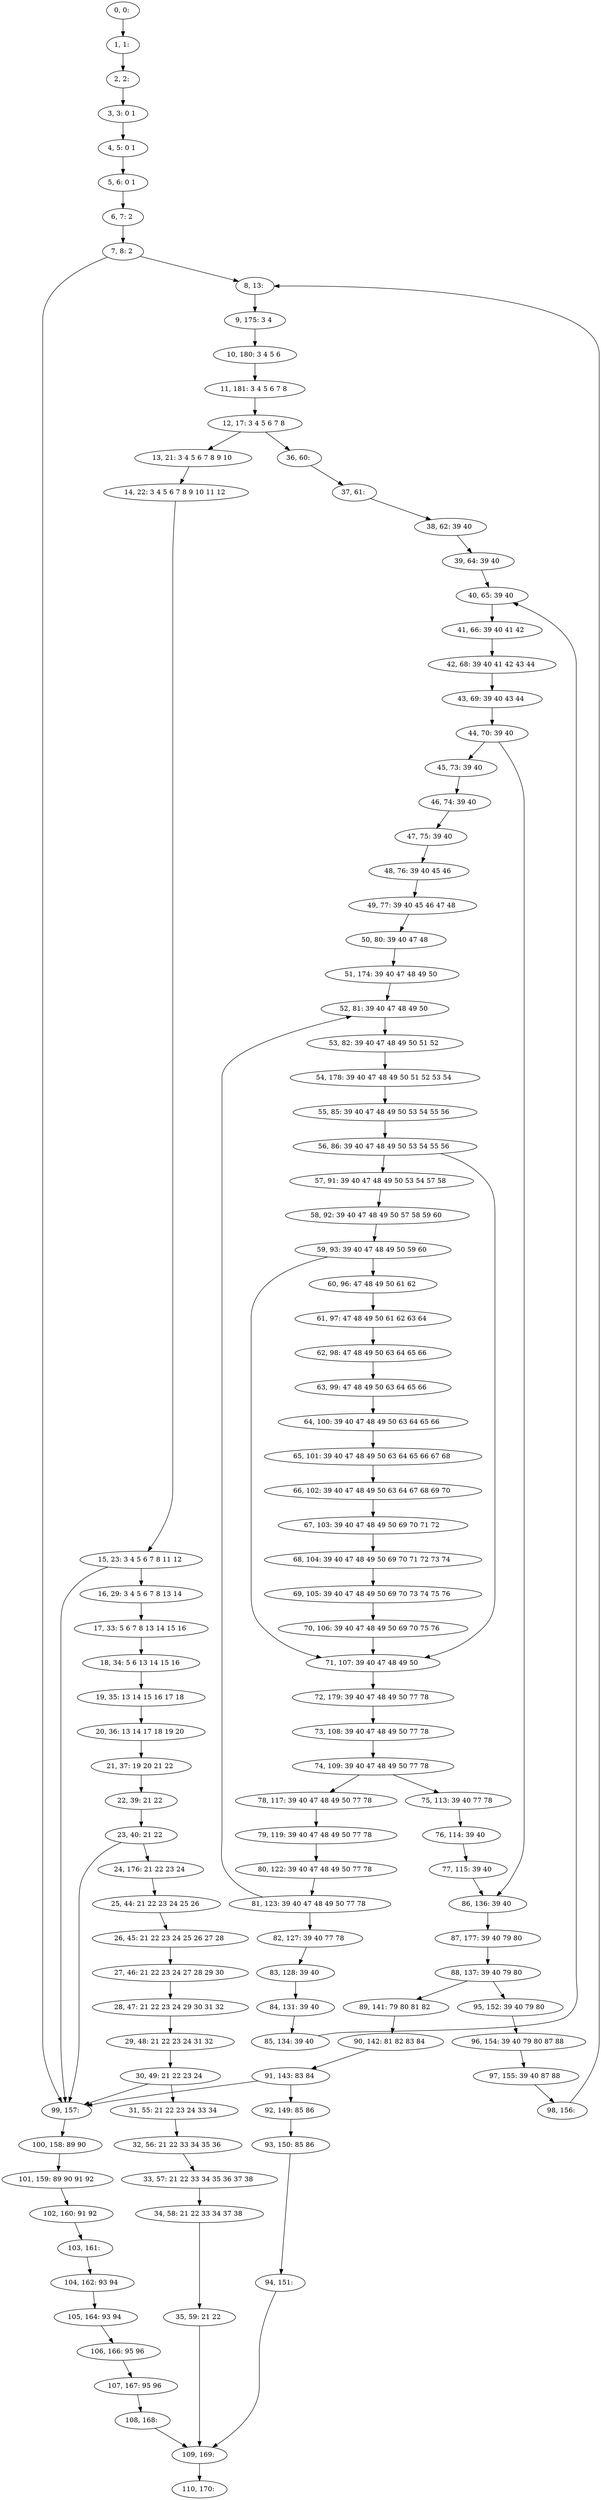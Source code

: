 digraph G {
0[label="0, 0: "];
1[label="1, 1: "];
2[label="2, 2: "];
3[label="3, 3: 0 1 "];
4[label="4, 5: 0 1 "];
5[label="5, 6: 0 1 "];
6[label="6, 7: 2 "];
7[label="7, 8: 2 "];
8[label="8, 13: "];
9[label="9, 175: 3 4 "];
10[label="10, 180: 3 4 5 6 "];
11[label="11, 181: 3 4 5 6 7 8 "];
12[label="12, 17: 3 4 5 6 7 8 "];
13[label="13, 21: 3 4 5 6 7 8 9 10 "];
14[label="14, 22: 3 4 5 6 7 8 9 10 11 12 "];
15[label="15, 23: 3 4 5 6 7 8 11 12 "];
16[label="16, 29: 3 4 5 6 7 8 13 14 "];
17[label="17, 33: 5 6 7 8 13 14 15 16 "];
18[label="18, 34: 5 6 13 14 15 16 "];
19[label="19, 35: 13 14 15 16 17 18 "];
20[label="20, 36: 13 14 17 18 19 20 "];
21[label="21, 37: 19 20 21 22 "];
22[label="22, 39: 21 22 "];
23[label="23, 40: 21 22 "];
24[label="24, 176: 21 22 23 24 "];
25[label="25, 44: 21 22 23 24 25 26 "];
26[label="26, 45: 21 22 23 24 25 26 27 28 "];
27[label="27, 46: 21 22 23 24 27 28 29 30 "];
28[label="28, 47: 21 22 23 24 29 30 31 32 "];
29[label="29, 48: 21 22 23 24 31 32 "];
30[label="30, 49: 21 22 23 24 "];
31[label="31, 55: 21 22 23 24 33 34 "];
32[label="32, 56: 21 22 33 34 35 36 "];
33[label="33, 57: 21 22 33 34 35 36 37 38 "];
34[label="34, 58: 21 22 33 34 37 38 "];
35[label="35, 59: 21 22 "];
36[label="36, 60: "];
37[label="37, 61: "];
38[label="38, 62: 39 40 "];
39[label="39, 64: 39 40 "];
40[label="40, 65: 39 40 "];
41[label="41, 66: 39 40 41 42 "];
42[label="42, 68: 39 40 41 42 43 44 "];
43[label="43, 69: 39 40 43 44 "];
44[label="44, 70: 39 40 "];
45[label="45, 73: 39 40 "];
46[label="46, 74: 39 40 "];
47[label="47, 75: 39 40 "];
48[label="48, 76: 39 40 45 46 "];
49[label="49, 77: 39 40 45 46 47 48 "];
50[label="50, 80: 39 40 47 48 "];
51[label="51, 174: 39 40 47 48 49 50 "];
52[label="52, 81: 39 40 47 48 49 50 "];
53[label="53, 82: 39 40 47 48 49 50 51 52 "];
54[label="54, 178: 39 40 47 48 49 50 51 52 53 54 "];
55[label="55, 85: 39 40 47 48 49 50 53 54 55 56 "];
56[label="56, 86: 39 40 47 48 49 50 53 54 55 56 "];
57[label="57, 91: 39 40 47 48 49 50 53 54 57 58 "];
58[label="58, 92: 39 40 47 48 49 50 57 58 59 60 "];
59[label="59, 93: 39 40 47 48 49 50 59 60 "];
60[label="60, 96: 47 48 49 50 61 62 "];
61[label="61, 97: 47 48 49 50 61 62 63 64 "];
62[label="62, 98: 47 48 49 50 63 64 65 66 "];
63[label="63, 99: 47 48 49 50 63 64 65 66 "];
64[label="64, 100: 39 40 47 48 49 50 63 64 65 66 "];
65[label="65, 101: 39 40 47 48 49 50 63 64 65 66 67 68 "];
66[label="66, 102: 39 40 47 48 49 50 63 64 67 68 69 70 "];
67[label="67, 103: 39 40 47 48 49 50 69 70 71 72 "];
68[label="68, 104: 39 40 47 48 49 50 69 70 71 72 73 74 "];
69[label="69, 105: 39 40 47 48 49 50 69 70 73 74 75 76 "];
70[label="70, 106: 39 40 47 48 49 50 69 70 75 76 "];
71[label="71, 107: 39 40 47 48 49 50 "];
72[label="72, 179: 39 40 47 48 49 50 77 78 "];
73[label="73, 108: 39 40 47 48 49 50 77 78 "];
74[label="74, 109: 39 40 47 48 49 50 77 78 "];
75[label="75, 113: 39 40 77 78 "];
76[label="76, 114: 39 40 "];
77[label="77, 115: 39 40 "];
78[label="78, 117: 39 40 47 48 49 50 77 78 "];
79[label="79, 119: 39 40 47 48 49 50 77 78 "];
80[label="80, 122: 39 40 47 48 49 50 77 78 "];
81[label="81, 123: 39 40 47 48 49 50 77 78 "];
82[label="82, 127: 39 40 77 78 "];
83[label="83, 128: 39 40 "];
84[label="84, 131: 39 40 "];
85[label="85, 134: 39 40 "];
86[label="86, 136: 39 40 "];
87[label="87, 177: 39 40 79 80 "];
88[label="88, 137: 39 40 79 80 "];
89[label="89, 141: 79 80 81 82 "];
90[label="90, 142: 81 82 83 84 "];
91[label="91, 143: 83 84 "];
92[label="92, 149: 85 86 "];
93[label="93, 150: 85 86 "];
94[label="94, 151: "];
95[label="95, 152: 39 40 79 80 "];
96[label="96, 154: 39 40 79 80 87 88 "];
97[label="97, 155: 39 40 87 88 "];
98[label="98, 156: "];
99[label="99, 157: "];
100[label="100, 158: 89 90 "];
101[label="101, 159: 89 90 91 92 "];
102[label="102, 160: 91 92 "];
103[label="103, 161: "];
104[label="104, 162: 93 94 "];
105[label="105, 164: 93 94 "];
106[label="106, 166: 95 96 "];
107[label="107, 167: 95 96 "];
108[label="108, 168: "];
109[label="109, 169: "];
110[label="110, 170: "];
0->1 ;
1->2 ;
2->3 ;
3->4 ;
4->5 ;
5->6 ;
6->7 ;
7->8 ;
7->99 ;
8->9 ;
9->10 ;
10->11 ;
11->12 ;
12->13 ;
12->36 ;
13->14 ;
14->15 ;
15->16 ;
15->99 ;
16->17 ;
17->18 ;
18->19 ;
19->20 ;
20->21 ;
21->22 ;
22->23 ;
23->24 ;
23->99 ;
24->25 ;
25->26 ;
26->27 ;
27->28 ;
28->29 ;
29->30 ;
30->31 ;
30->99 ;
31->32 ;
32->33 ;
33->34 ;
34->35 ;
35->109 ;
36->37 ;
37->38 ;
38->39 ;
39->40 ;
40->41 ;
41->42 ;
42->43 ;
43->44 ;
44->45 ;
44->86 ;
45->46 ;
46->47 ;
47->48 ;
48->49 ;
49->50 ;
50->51 ;
51->52 ;
52->53 ;
53->54 ;
54->55 ;
55->56 ;
56->57 ;
56->71 ;
57->58 ;
58->59 ;
59->60 ;
59->71 ;
60->61 ;
61->62 ;
62->63 ;
63->64 ;
64->65 ;
65->66 ;
66->67 ;
67->68 ;
68->69 ;
69->70 ;
70->71 ;
71->72 ;
72->73 ;
73->74 ;
74->75 ;
74->78 ;
75->76 ;
76->77 ;
77->86 ;
78->79 ;
79->80 ;
80->81 ;
81->82 ;
81->52 ;
82->83 ;
83->84 ;
84->85 ;
85->40 ;
86->87 ;
87->88 ;
88->89 ;
88->95 ;
89->90 ;
90->91 ;
91->92 ;
91->99 ;
92->93 ;
93->94 ;
94->109 ;
95->96 ;
96->97 ;
97->98 ;
98->8 ;
99->100 ;
100->101 ;
101->102 ;
102->103 ;
103->104 ;
104->105 ;
105->106 ;
106->107 ;
107->108 ;
108->109 ;
109->110 ;
}
